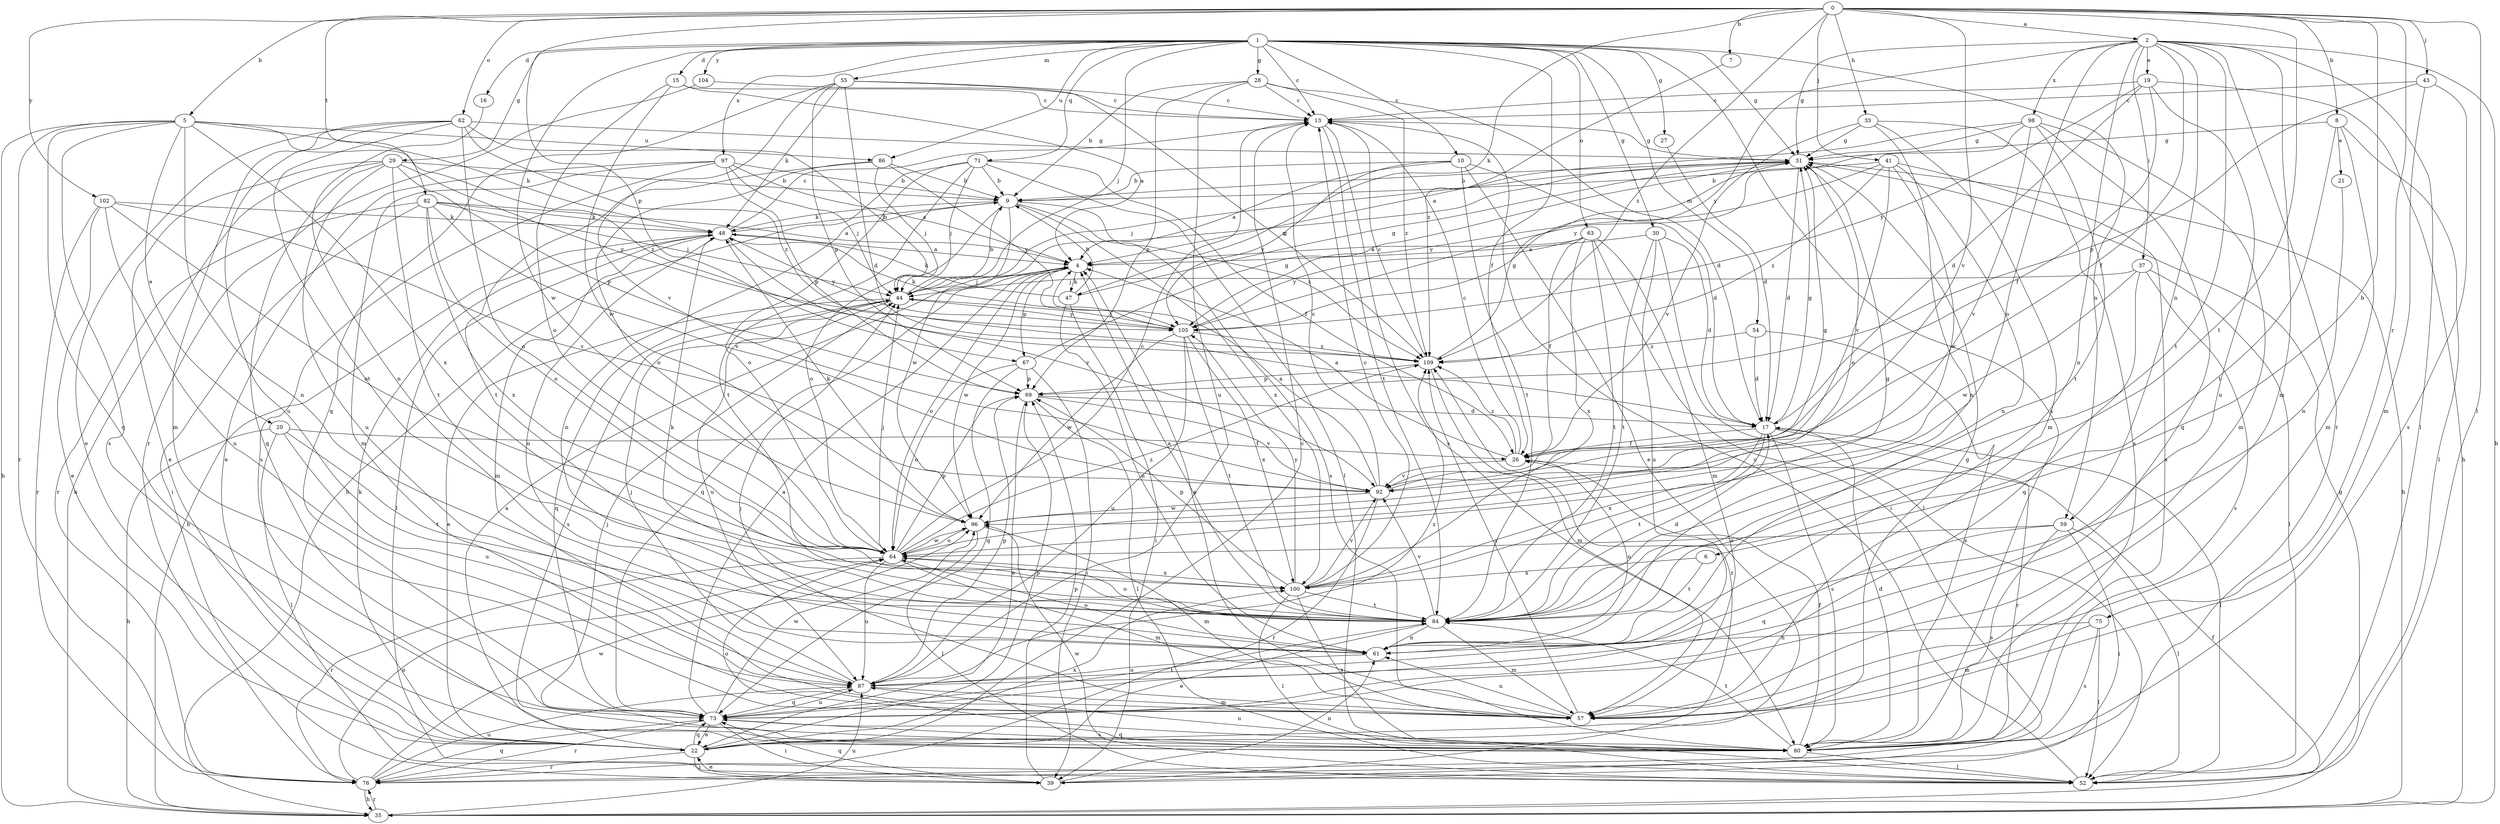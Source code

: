 strict digraph  {
0;
1;
2;
4;
5;
6;
7;
8;
9;
10;
13;
15;
16;
17;
19;
20;
21;
22;
26;
27;
28;
29;
30;
31;
33;
35;
37;
39;
41;
43;
44;
47;
48;
52;
54;
55;
57;
59;
61;
62;
63;
64;
67;
69;
71;
73;
75;
76;
80;
82;
84;
86;
87;
92;
96;
97;
98;
100;
102;
104;
105;
109;
0 -> 2  [label=a];
0 -> 5  [label=b];
0 -> 6  [label=b];
0 -> 7  [label=b];
0 -> 8  [label=b];
0 -> 33  [label=h];
0 -> 41  [label=j];
0 -> 43  [label=j];
0 -> 47  [label=k];
0 -> 52  [label=l];
0 -> 62  [label=o];
0 -> 67  [label=p];
0 -> 75  [label=r];
0 -> 82  [label=t];
0 -> 84  [label=t];
0 -> 92  [label=v];
0 -> 102  [label=y];
0 -> 109  [label=z];
1 -> 10  [label=c];
1 -> 13  [label=c];
1 -> 15  [label=d];
1 -> 16  [label=d];
1 -> 26  [label=f];
1 -> 27  [label=g];
1 -> 28  [label=g];
1 -> 29  [label=g];
1 -> 30  [label=g];
1 -> 31  [label=g];
1 -> 44  [label=j];
1 -> 54  [label=m];
1 -> 55  [label=m];
1 -> 59  [label=n];
1 -> 63  [label=o];
1 -> 71  [label=q];
1 -> 80  [label=s];
1 -> 86  [label=u];
1 -> 96  [label=w];
1 -> 97  [label=x];
1 -> 104  [label=y];
2 -> 19  [label=e];
2 -> 26  [label=f];
2 -> 31  [label=g];
2 -> 35  [label=h];
2 -> 37  [label=i];
2 -> 52  [label=l];
2 -> 57  [label=m];
2 -> 59  [label=n];
2 -> 61  [label=n];
2 -> 64  [label=o];
2 -> 76  [label=r];
2 -> 84  [label=t];
2 -> 98  [label=x];
2 -> 105  [label=y];
4 -> 44  [label=j];
4 -> 47  [label=k];
4 -> 64  [label=o];
4 -> 67  [label=p];
4 -> 73  [label=q];
4 -> 96  [label=w];
5 -> 20  [label=e];
5 -> 35  [label=h];
5 -> 48  [label=k];
5 -> 61  [label=n];
5 -> 73  [label=q];
5 -> 76  [label=r];
5 -> 80  [label=s];
5 -> 86  [label=u];
5 -> 100  [label=x];
5 -> 109  [label=z];
6 -> 84  [label=t];
6 -> 100  [label=x];
7 -> 109  [label=z];
8 -> 21  [label=e];
8 -> 31  [label=g];
8 -> 52  [label=l];
8 -> 57  [label=m];
8 -> 84  [label=t];
9 -> 48  [label=k];
9 -> 61  [label=n];
9 -> 64  [label=o];
9 -> 80  [label=s];
9 -> 96  [label=w];
9 -> 100  [label=x];
9 -> 109  [label=z];
10 -> 4  [label=a];
10 -> 9  [label=b];
10 -> 17  [label=d];
10 -> 22  [label=e];
10 -> 84  [label=t];
10 -> 105  [label=y];
13 -> 31  [label=g];
13 -> 80  [label=s];
13 -> 84  [label=t];
15 -> 4  [label=a];
15 -> 13  [label=c];
15 -> 64  [label=o];
15 -> 96  [label=w];
16 -> 61  [label=n];
17 -> 26  [label=f];
17 -> 31  [label=g];
17 -> 52  [label=l];
17 -> 76  [label=r];
17 -> 80  [label=s];
17 -> 84  [label=t];
17 -> 100  [label=x];
19 -> 13  [label=c];
19 -> 17  [label=d];
19 -> 26  [label=f];
19 -> 35  [label=h];
19 -> 87  [label=u];
19 -> 105  [label=y];
20 -> 26  [label=f];
20 -> 35  [label=h];
20 -> 52  [label=l];
20 -> 84  [label=t];
20 -> 87  [label=u];
21 -> 61  [label=n];
22 -> 4  [label=a];
22 -> 13  [label=c];
22 -> 31  [label=g];
22 -> 39  [label=i];
22 -> 48  [label=k];
22 -> 69  [label=p];
22 -> 73  [label=q];
22 -> 76  [label=r];
22 -> 100  [label=x];
26 -> 4  [label=a];
26 -> 13  [label=c];
26 -> 61  [label=n];
26 -> 92  [label=v];
26 -> 109  [label=z];
27 -> 17  [label=d];
28 -> 9  [label=b];
28 -> 13  [label=c];
28 -> 17  [label=d];
28 -> 69  [label=p];
28 -> 87  [label=u];
28 -> 109  [label=z];
29 -> 9  [label=b];
29 -> 22  [label=e];
29 -> 35  [label=h];
29 -> 69  [label=p];
29 -> 73  [label=q];
29 -> 84  [label=t];
29 -> 87  [label=u];
29 -> 105  [label=y];
30 -> 4  [label=a];
30 -> 17  [label=d];
30 -> 52  [label=l];
30 -> 84  [label=t];
30 -> 87  [label=u];
31 -> 9  [label=b];
31 -> 17  [label=d];
31 -> 35  [label=h];
31 -> 44  [label=j];
31 -> 64  [label=o];
33 -> 31  [label=g];
33 -> 57  [label=m];
33 -> 61  [label=n];
33 -> 80  [label=s];
33 -> 92  [label=v];
35 -> 26  [label=f];
35 -> 31  [label=g];
35 -> 76  [label=r];
35 -> 87  [label=u];
37 -> 44  [label=j];
37 -> 52  [label=l];
37 -> 73  [label=q];
37 -> 80  [label=s];
37 -> 96  [label=w];
39 -> 22  [label=e];
39 -> 61  [label=n];
39 -> 69  [label=p];
39 -> 73  [label=q];
39 -> 109  [label=z];
41 -> 9  [label=b];
41 -> 61  [label=n];
41 -> 80  [label=s];
41 -> 92  [label=v];
41 -> 96  [label=w];
41 -> 105  [label=y];
41 -> 109  [label=z];
43 -> 13  [label=c];
43 -> 57  [label=m];
43 -> 69  [label=p];
43 -> 80  [label=s];
44 -> 9  [label=b];
44 -> 22  [label=e];
44 -> 31  [label=g];
44 -> 73  [label=q];
44 -> 80  [label=s];
44 -> 87  [label=u];
44 -> 105  [label=y];
47 -> 9  [label=b];
47 -> 31  [label=g];
47 -> 39  [label=i];
47 -> 48  [label=k];
47 -> 61  [label=n];
48 -> 4  [label=a];
48 -> 9  [label=b];
48 -> 13  [label=c];
48 -> 35  [label=h];
48 -> 52  [label=l];
48 -> 57  [label=m];
48 -> 61  [label=n];
48 -> 92  [label=v];
48 -> 105  [label=y];
52 -> 13  [label=c];
52 -> 96  [label=w];
54 -> 17  [label=d];
54 -> 80  [label=s];
54 -> 109  [label=z];
55 -> 13  [label=c];
55 -> 17  [label=d];
55 -> 48  [label=k];
55 -> 69  [label=p];
55 -> 73  [label=q];
55 -> 92  [label=v];
55 -> 109  [label=z];
57 -> 4  [label=a];
57 -> 44  [label=j];
57 -> 61  [label=n];
57 -> 109  [label=z];
59 -> 39  [label=i];
59 -> 52  [label=l];
59 -> 64  [label=o];
59 -> 73  [label=q];
59 -> 80  [label=s];
61 -> 64  [label=o];
61 -> 87  [label=u];
62 -> 22  [label=e];
62 -> 31  [label=g];
62 -> 44  [label=j];
62 -> 57  [label=m];
62 -> 64  [label=o];
62 -> 84  [label=t];
62 -> 87  [label=u];
62 -> 109  [label=z];
63 -> 4  [label=a];
63 -> 26  [label=f];
63 -> 39  [label=i];
63 -> 57  [label=m];
63 -> 84  [label=t];
63 -> 100  [label=x];
63 -> 105  [label=y];
64 -> 13  [label=c];
64 -> 44  [label=j];
64 -> 57  [label=m];
64 -> 69  [label=p];
64 -> 76  [label=r];
64 -> 87  [label=u];
64 -> 96  [label=w];
64 -> 100  [label=x];
64 -> 109  [label=z];
67 -> 31  [label=g];
67 -> 39  [label=i];
67 -> 64  [label=o];
67 -> 69  [label=p];
67 -> 73  [label=q];
69 -> 17  [label=d];
69 -> 22  [label=e];
69 -> 52  [label=l];
69 -> 92  [label=v];
71 -> 9  [label=b];
71 -> 26  [label=f];
71 -> 35  [label=h];
71 -> 44  [label=j];
71 -> 52  [label=l];
71 -> 64  [label=o];
71 -> 84  [label=t];
73 -> 4  [label=a];
73 -> 22  [label=e];
73 -> 39  [label=i];
73 -> 76  [label=r];
73 -> 80  [label=s];
73 -> 84  [label=t];
73 -> 87  [label=u];
73 -> 96  [label=w];
75 -> 52  [label=l];
75 -> 57  [label=m];
75 -> 61  [label=n];
75 -> 80  [label=s];
76 -> 35  [label=h];
76 -> 64  [label=o];
76 -> 73  [label=q];
76 -> 87  [label=u];
76 -> 96  [label=w];
80 -> 17  [label=d];
80 -> 26  [label=f];
80 -> 44  [label=j];
80 -> 52  [label=l];
80 -> 64  [label=o];
80 -> 73  [label=q];
80 -> 84  [label=t];
80 -> 87  [label=u];
82 -> 4  [label=a];
82 -> 39  [label=i];
82 -> 44  [label=j];
82 -> 48  [label=k];
82 -> 64  [label=o];
82 -> 76  [label=r];
82 -> 92  [label=v];
82 -> 100  [label=x];
84 -> 4  [label=a];
84 -> 17  [label=d];
84 -> 22  [label=e];
84 -> 48  [label=k];
84 -> 57  [label=m];
84 -> 61  [label=n];
84 -> 64  [label=o];
84 -> 92  [label=v];
86 -> 9  [label=b];
86 -> 44  [label=j];
86 -> 64  [label=o];
86 -> 84  [label=t];
86 -> 105  [label=y];
87 -> 44  [label=j];
87 -> 57  [label=m];
87 -> 69  [label=p];
87 -> 73  [label=q];
87 -> 109  [label=z];
92 -> 4  [label=a];
92 -> 13  [label=c];
92 -> 31  [label=g];
92 -> 76  [label=r];
92 -> 96  [label=w];
96 -> 48  [label=k];
96 -> 52  [label=l];
96 -> 57  [label=m];
96 -> 64  [label=o];
97 -> 4  [label=a];
97 -> 9  [label=b];
97 -> 22  [label=e];
97 -> 44  [label=j];
97 -> 57  [label=m];
97 -> 69  [label=p];
97 -> 80  [label=s];
98 -> 4  [label=a];
98 -> 31  [label=g];
98 -> 57  [label=m];
98 -> 73  [label=q];
98 -> 84  [label=t];
98 -> 92  [label=v];
98 -> 105  [label=y];
100 -> 13  [label=c];
100 -> 31  [label=g];
100 -> 52  [label=l];
100 -> 69  [label=p];
100 -> 80  [label=s];
100 -> 84  [label=t];
100 -> 92  [label=v];
100 -> 105  [label=y];
102 -> 22  [label=e];
102 -> 48  [label=k];
102 -> 64  [label=o];
102 -> 76  [label=r];
102 -> 87  [label=u];
102 -> 92  [label=v];
104 -> 13  [label=c];
104 -> 76  [label=r];
105 -> 44  [label=j];
105 -> 48  [label=k];
105 -> 84  [label=t];
105 -> 87  [label=u];
105 -> 96  [label=w];
105 -> 100  [label=x];
105 -> 109  [label=z];
109 -> 13  [label=c];
109 -> 31  [label=g];
109 -> 57  [label=m];
109 -> 69  [label=p];
}
